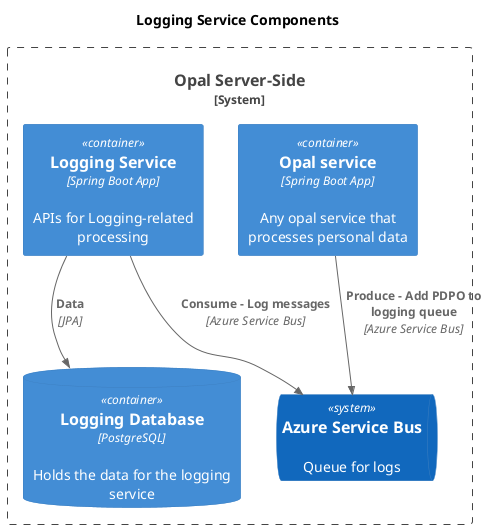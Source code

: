 
@startuml
!include <C4/C4_Container>

title
<b>Logging Service Components</b>
end title


System_Boundary(server, "Opal Server-Side"){
  Container(opalService, "Opal service", "Spring Boot App", "Any opal service that processes personal data")
  Container(loggingService, "Logging Service", "Spring Boot App", "APIs for Logging-related processing")
  ContainerDb(loggingDb, "Logging Database", "PostgreSQL", "Holds the data for the logging service")
  SystemQueue(loggingQueue, "Azure Service Bus", "Queue for logs")

}
Rel(opalService, loggingQueue, "Produce - Add PDPO to logging queue", "Azure Service Bus")

Rel(loggingService, loggingQueue, "Consume - Log messages", "Azure Service Bus")
Rel(loggingService, loggingDb, "Data", "JPA")

@enduml